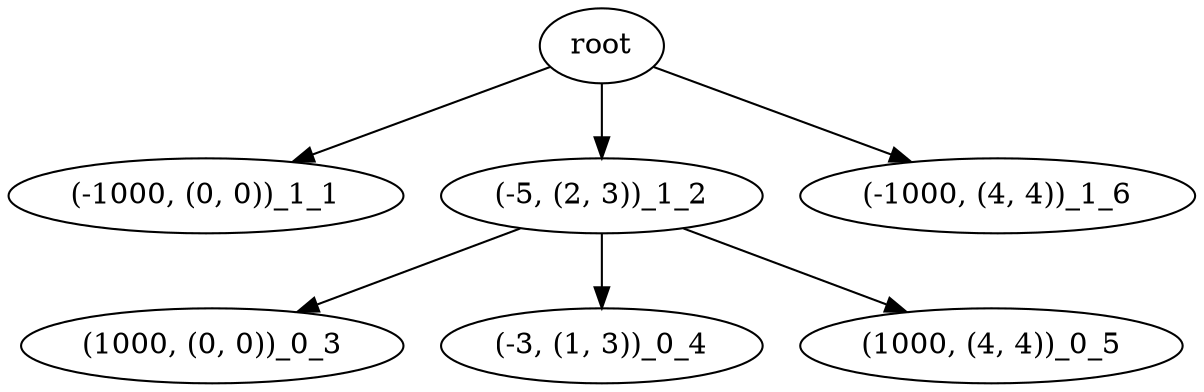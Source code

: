 digraph tree {
    "root";
    "(-1000, (0, 0))_1_1";
    "(-5, (2, 3))_1_2";
    "(1000, (0, 0))_0_3";
    "(-3, (1, 3))_0_4";
    "(1000, (4, 4))_0_5";
    "(-1000, (4, 4))_1_6";
    "root" -> "(-1000, (0, 0))_1_1";
    "root" -> "(-5, (2, 3))_1_2";
    "root" -> "(-1000, (4, 4))_1_6";
    "(-5, (2, 3))_1_2" -> "(1000, (0, 0))_0_3";
    "(-5, (2, 3))_1_2" -> "(-3, (1, 3))_0_4";
    "(-5, (2, 3))_1_2" -> "(1000, (4, 4))_0_5";
}
